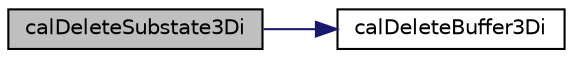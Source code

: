 digraph "calDeleteSubstate3Di"
{
  edge [fontname="Helvetica",fontsize="10",labelfontname="Helvetica",labelfontsize="10"];
  node [fontname="Helvetica",fontsize="10",shape=record];
  rankdir="LR";
  Node1 [label="calDeleteSubstate3Di",height=0.2,width=0.4,color="black", fillcolor="grey75", style="filled" fontcolor="black"];
  Node1 -> Node2 [color="midnightblue",fontsize="10",style="solid",fontname="Helvetica"];
  Node2 [label="calDeleteBuffer3Di",height=0.2,width=0.4,color="black", fillcolor="white", style="filled",URL="$cal3_d_buffer_8c.html#a9134037aa6fa3645c98e707df6101a5a",tooltip="Deletes the memory associated to an int linearized 3D buffer. "];
}
